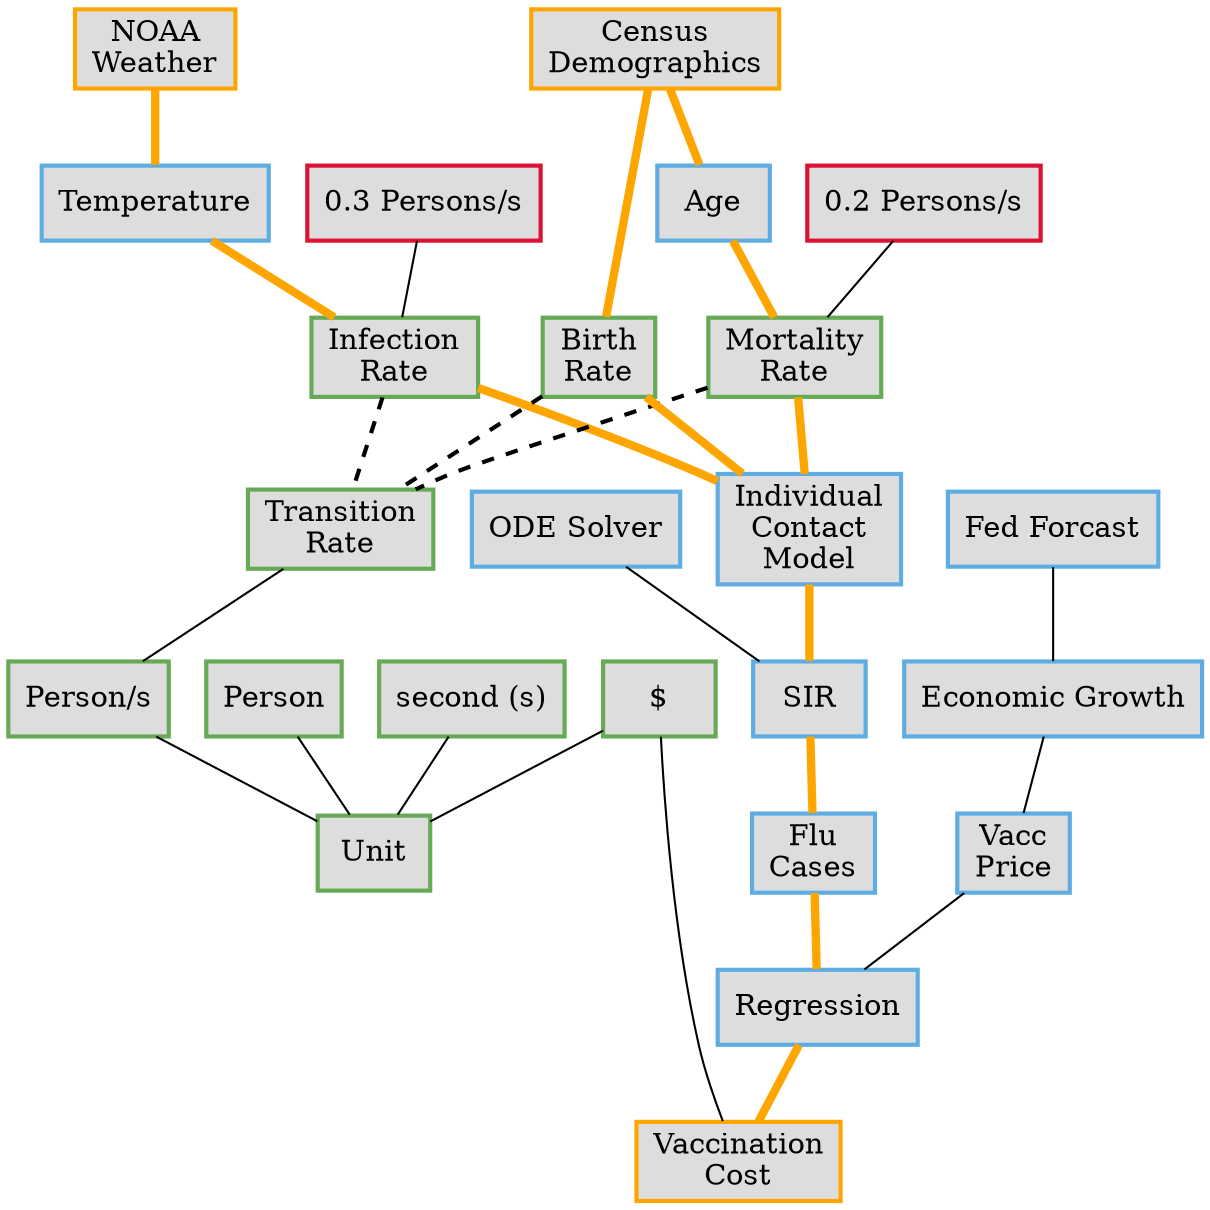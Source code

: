 digraph G {
pack=true;
1 [ color="orange",style="filled",penwidth="2.0",fillcolor="#dddddd",name="weather",label="NOAA\nWeather",shape="record",];
2 [ color="orange",style="filled",penwidth="2.0",fillcolor="#dddddd",name="cost",label="Vaccination\nCost",shape="record",];
3 [ color="orange",style="filled",penwidth="2.0",fillcolor="#dddddd",name="demo",label="Census\nDemographics",shape="record",];
4 [ color="#5DADE2",style="filled",penwidth="2.0",fillcolor="#dddddd",name="fed",label="Fed Forcast",shape="record",];
5 [ color="#5DADE2",style="filled",penwidth="2.0",fillcolor="#dddddd",name="epi",label="SIR",shape="record",];
6 [ color="#5DADE2",style="filled",penwidth="2.0",fillcolor="#dddddd",name="ode",label="ODE Solver",shape="record",];
7 [ color="#66AA55",style="filled",penwidth="2.0",fillcolor="#dddddd",name="rate",label="{Transition\nRate}",shape="record",];
8 [ color="#66AA55",style="filled",penwidth="2.0",fillcolor="#dddddd",name="unit",label="Unit",shape="record",];
9 [ color="#66AA55",style="filled",penwidth="2.0",fillcolor="#dddddd",name="personper",label="Person/s",shape="record",];
10 [ color="#66AA55",style="filled",penwidth="2.0",fillcolor="#dddddd",name="person",label="Person",shape="record",];
11 [ color="#66AA55",style="filled",penwidth="2.0",fillcolor="#dddddd",name="second",label="second (s)",shape="record",];
12 [ color="#66AA55",style="filled",penwidth="2.0",fillcolor="#dddddd",name="dollars",label="$",shape="record",];
13 [ color="#66AA55",style="filled",penwidth="2.0",fillcolor="#dddddd",name="inf",label="Infection\nRate",shape="record",];
14 [ color="#66AA55",style="filled",penwidth="2.0",fillcolor="#dddddd",name="mort",label="Mortality\nRate",shape="record",];
15 [ color="#66AA55",style="filled",penwidth="2.0",fillcolor="#dddddd",name="birth",label="Birth\nRate",shape="record",];
16 [ color="#DD1133",style="filled",penwidth="2.0",fillcolor="#dddddd",name="twenty",label="0.2 Persons/s",shape="record",];
17 [ color="#DD1133",style="filled",penwidth="2.0",fillcolor="#dddddd",name="thirty",label="0.3 Persons/s",shape="record",];
18 [ color="#5DADE2",style="filled",penwidth="2.0",fillcolor="#dddddd",name="ind",label="Individual\nContact\nModel",shape="record",];
19 [ color="#5DADE2",style="filled",penwidth="2.0",fillcolor="#dddddd",name="temp",label="Temperature",shape="record",];
20 [ color="#5DADE2",style="filled",penwidth="2.0",fillcolor="#dddddd",name="age",label="Age",shape="record",];
21 [ color="#5DADE2",style="filled",penwidth="2.0",fillcolor="#dddddd",name="dGDP",label="Economic Growth",shape="record",];
22 [ color="#5DADE2",style="filled",penwidth="2.0",fillcolor="#dddddd",name="cases",label="Flu\nCases",shape="record",];
23 [ color="#5DADE2",style="filled",penwidth="2.0",fillcolor="#dddddd",name="prices",label="Vacc\nPrice",shape="record",];
24 [ color="#5DADE2",style="filled",penwidth="2.0",fillcolor="#dddddd",name="regres",label="Regression",shape="record",];
1 -> 19 [ color=orange, dir=none, penwidth=4.0, style=solid, ]
3 -> 15 [ color=orange, dir=none, penwidth=4.0, style=solid, ]
3 -> 20 [ color=orange, dir=none, penwidth=4.0, style=solid, ]
4 -> 21 [ color=missing, dir=none, penwidth=missing, style=missing, ]
5 -> 22 [ color=orange, dir=none, penwidth=4.0, style=solid, ]
6 -> 5 [ color=missing, dir=none, penwidth=missing, style=missing, ]
7 -> 9 [ color=missing, dir=none, penwidth=missing, style=missing, ]
9 -> 8 [ color=missing, dir=none, penwidth=missing, style=missing, ]
10 -> 8 [ color=missing, dir=none, penwidth=missing, style=missing, ]
11 -> 8 [ color=missing, dir=none, penwidth=missing, style=missing, ]
12 -> 2 [ color=missing, dir=none, penwidth=missing, style=missing, ]
12 -> 8 [ color=missing, dir=none, penwidth=missing, style=missing, ]
13 -> 7 [ color=black, dir=none, penwidth=2.0, style=dashed, ]
13 -> 18 [ color=orange, dir=none, penwidth=4.0, style=solid, ]
14 -> 7 [ color=black, dir=none, penwidth=2.0, style=dashed, ]
14 -> 18 [ color=orange, dir=none, penwidth=4.0, style=solid, ]
15 -> 7 [ color=black, dir=none, penwidth=2.0, style=dashed, ]
15 -> 18 [ color=orange, dir=none, penwidth=4.0, style=solid, ]
16 -> 14 [ color=missing, dir=none, penwidth=missing, style=missing, ]
17 -> 13 [ color=missing, dir=none, penwidth=missing, style=missing, ]
18 -> 5 [ color=orange, dir=none, penwidth=4.0, style=solid, ]
19 -> 13 [ color=orange, dir=none, penwidth=4.0, style=solid, ]
20 -> 14 [ color=orange, dir=none, penwidth=4.0, style=solid, ]
21 -> 23 [ color=missing, dir=none, penwidth=missing, style=missing, ]
22 -> 24 [ color=orange, dir=none, penwidth=4.0, style=solid, ]
23 -> 24 [ color=missing, dir=none, penwidth=missing, style=missing, ]
24 -> 2 [ color=orange, dir=none, penwidth=4.0, style=solid, ]
}
